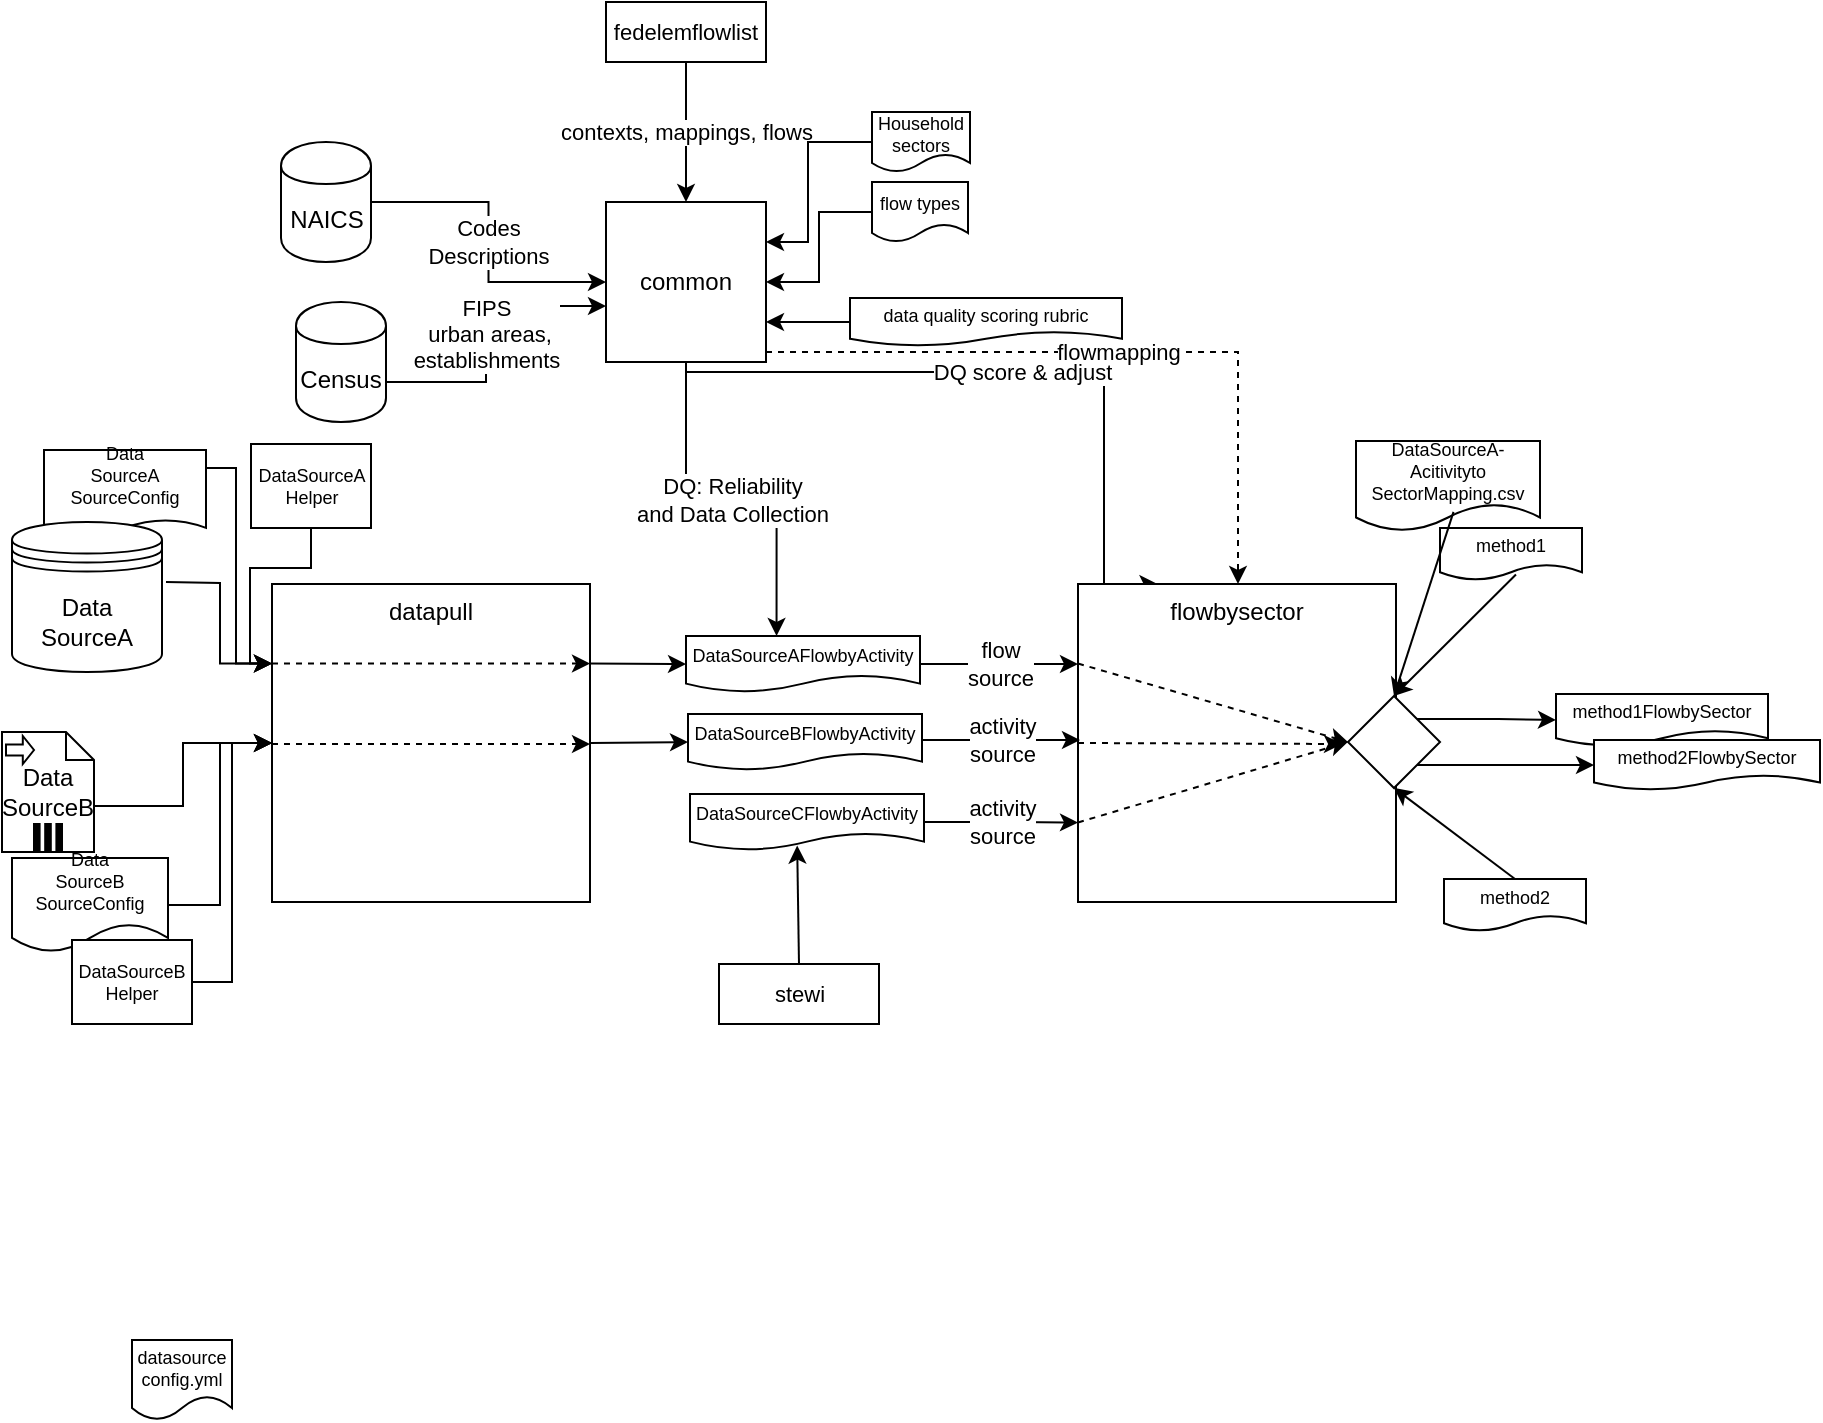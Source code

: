 <mxfile version="13.5.5" type="device"><diagram id="HvXo7RwUKjI39qojTFpH" name="Page-1"><mxGraphModel dx="880" dy="512" grid="0" gridSize="10" guides="1" tooltips="1" connect="1" arrows="1" fold="1" page="1" pageScale="1" pageWidth="1100" pageHeight="850" math="0" shadow="0"><root><mxCell id="0"/><mxCell id="RSyxJ2gmgOk9KnNtudop-80" value="metadata" visible="0" parent="0"/><mxCell id="RSyxJ2gmgOk9KnNtudop-147" value="" style="endArrow=classic;html=1;exitX=1;exitY=0.75;exitDx=0;exitDy=0;entryX=0;entryY=0.25;entryDx=0;entryDy=0;" edge="1" parent="RSyxJ2gmgOk9KnNtudop-80" target="RSyxJ2gmgOk9KnNtudop-149"><mxGeometry width="50" height="50" relative="1" as="geometry"><mxPoint x="200" y="388" as="sourcePoint"/><mxPoint x="240" y="331" as="targetPoint"/></mxGeometry></mxCell><mxCell id="RSyxJ2gmgOk9KnNtudop-148" style="edgeStyle=orthogonalEdgeStyle;rounded=0;orthogonalLoop=1;jettySize=auto;html=1;exitX=1;exitY=0.5;exitDx=0;exitDy=0;entryX=0.5;entryY=0;entryDx=0;entryDy=0;" edge="1" parent="RSyxJ2gmgOk9KnNtudop-80" source="RSyxJ2gmgOk9KnNtudop-149" target="RSyxJ2gmgOk9KnNtudop-154"><mxGeometry relative="1" as="geometry"><mxPoint x="245" y="719" as="targetPoint"/><Array as="points"><mxPoint x="245" y="338"/></Array></mxGeometry></mxCell><mxCell id="RSyxJ2gmgOk9KnNtudop-149" value="metadata.json" style="shape=document;whiteSpace=wrap;html=1;boundedLbl=1;fontSize=9;" vertex="1" parent="RSyxJ2gmgOk9KnNtudop-80"><mxGeometry x="215" y="318" width="60" height="40" as="geometry"/></mxCell><mxCell id="RSyxJ2gmgOk9KnNtudop-150" value="" style="endArrow=classic;html=1;exitX=1;exitY=0.75;exitDx=0;exitDy=0;entryX=0;entryY=0.25;entryDx=0;entryDy=0;" edge="1" parent="RSyxJ2gmgOk9KnNtudop-80" target="RSyxJ2gmgOk9KnNtudop-151"><mxGeometry width="50" height="50" relative="1" as="geometry"><mxPoint x="200" y="442" as="sourcePoint"/><mxPoint x="240" y="443" as="targetPoint"/></mxGeometry></mxCell><mxCell id="RSyxJ2gmgOk9KnNtudop-151" value="metadata.json" style="shape=document;whiteSpace=wrap;html=1;boundedLbl=1;fontSize=9;" vertex="1" parent="RSyxJ2gmgOk9KnNtudop-80"><mxGeometry x="215" y="430" width="60" height="40" as="geometry"/></mxCell><mxCell id="RSyxJ2gmgOk9KnNtudop-152" value="" style="endArrow=classic;html=1;exitX=1;exitY=0.75;exitDx=0;exitDy=0;entryX=0;entryY=0.25;entryDx=0;entryDy=0;" edge="1" parent="RSyxJ2gmgOk9KnNtudop-80" target="RSyxJ2gmgOk9KnNtudop-153"><mxGeometry width="50" height="50" relative="1" as="geometry"><mxPoint x="200" y="609" as="sourcePoint"/><mxPoint x="240" y="610" as="targetPoint"/></mxGeometry></mxCell><mxCell id="RSyxJ2gmgOk9KnNtudop-153" value="metadata.json" style="shape=document;whiteSpace=wrap;html=1;boundedLbl=1;fontSize=9;" vertex="1" parent="RSyxJ2gmgOk9KnNtudop-80"><mxGeometry x="215" y="597" width="60" height="40" as="geometry"/></mxCell><mxCell id="RSyxJ2gmgOk9KnNtudop-154" value="sourcecatalog.yml" style="shape=document;whiteSpace=wrap;html=1;boundedLbl=1;fontSize=9;" vertex="1" parent="RSyxJ2gmgOk9KnNtudop-80"><mxGeometry x="206.5" y="655" width="77" height="40" as="geometry"/></mxCell><mxCell id="1" parent="0"/><mxCell id="D3Uim407w7zxOrBkIjUw-3" value="" style="edgeStyle=orthogonalEdgeStyle;rounded=0;orthogonalLoop=1;jettySize=auto;html=1;entryX=0;entryY=0.25;entryDx=0;entryDy=0;" parent="1" target="D3Uim407w7zxOrBkIjUw-4" edge="1"><mxGeometry relative="1" as="geometry"><mxPoint x="170" y="310" as="targetPoint"/><mxPoint x="90" y="310" as="sourcePoint"/></mxGeometry></mxCell><mxCell id="D3Uim407w7zxOrBkIjUw-4" value="&lt;span style=&quot;background-color: rgb(255 , 255 , 255)&quot;&gt;datapull&lt;br&gt;&lt;br&gt;&lt;/span&gt;" style="whiteSpace=wrap;html=1;aspect=fixed;verticalAlign=top;" parent="1" vertex="1"><mxGeometry x="143" y="311" width="159" height="159" as="geometry"/></mxCell><mxCell id="D3Uim407w7zxOrBkIjUw-5" value="" style="endArrow=classic;html=1;exitX=1;exitY=0.25;exitDx=0;exitDy=0;entryX=0;entryY=0.5;entryDx=0;entryDy=0;" parent="1" source="D3Uim407w7zxOrBkIjUw-4" target="D3Uim407w7zxOrBkIjUw-63" edge="1"><mxGeometry width="50" height="50" relative="1" as="geometry"><mxPoint x="190" y="321" as="sourcePoint"/><mxPoint x="310" y="310" as="targetPoint"/></mxGeometry></mxCell><mxCell id="D3Uim407w7zxOrBkIjUw-11" value="method1" style="shape=document;whiteSpace=wrap;html=1;boundedLbl=1;fontSize=9;" parent="1" vertex="1"><mxGeometry x="727" y="283" width="71" height="26" as="geometry"/></mxCell><mxCell id="7BGfKjQ7_wsdraPpQlyY-3" value="" style="edgeStyle=orthogonalEdgeStyle;rounded=0;orthogonalLoop=1;jettySize=auto;html=1;entryX=0;entryY=0.25;entryDx=0;entryDy=0;exitX=1;exitY=0.5;exitDx=0;exitDy=0;" parent="1" source="D3Uim407w7zxOrBkIjUw-14" target="D3Uim407w7zxOrBkIjUw-4" edge="1"><mxGeometry relative="1" as="geometry"><Array as="points"><mxPoint x="125" y="253"/><mxPoint x="125" y="351"/></Array></mxGeometry></mxCell><mxCell id="D3Uim407w7zxOrBkIjUw-14" value="&lt;div&gt;Data&lt;/div&gt;&lt;div&gt;SourceA&lt;/div&gt;&lt;div&gt;SourceConfig&lt;/div&gt;&lt;div&gt;&lt;br&gt;&lt;/div&gt;" style="shape=document;whiteSpace=wrap;html=1;boundedLbl=1;fontSize=9;size=0.189;" parent="1" vertex="1"><mxGeometry x="29" y="244" width="81" height="43" as="geometry"/></mxCell><mxCell id="qr6_IAVdTmFMt9bSi7bN-7" value="DQ: Reliability&lt;br&gt;and Data Collection" style="edgeStyle=orthogonalEdgeStyle;rounded=0;orthogonalLoop=1;jettySize=auto;html=1;entryX=0.387;entryY=0;entryDx=0;entryDy=0;entryPerimeter=0;" parent="1" source="D3Uim407w7zxOrBkIjUw-19" target="D3Uim407w7zxOrBkIjUw-63" edge="1"><mxGeometry relative="1" as="geometry"><mxPoint x="350" y="270" as="targetPoint"/></mxGeometry></mxCell><mxCell id="RSyxJ2gmgOk9KnNtudop-193" value="flowmapping" style="edgeStyle=orthogonalEdgeStyle;rounded=0;orthogonalLoop=1;jettySize=auto;html=1;dashed=1;" edge="1" parent="1" source="D3Uim407w7zxOrBkIjUw-19" target="D3Uim407w7zxOrBkIjUw-47"><mxGeometry relative="1" as="geometry"><Array as="points"><mxPoint x="626" y="195"/></Array></mxGeometry></mxCell><mxCell id="D3Uim407w7zxOrBkIjUw-19" value="common" style="whiteSpace=wrap;html=1;aspect=fixed;" parent="1" vertex="1"><mxGeometry x="310" y="120" width="80" height="80" as="geometry"/></mxCell><mxCell id="D3Uim407w7zxOrBkIjUw-30" value="Codes&lt;br&gt;Descriptions" style="edgeStyle=orthogonalEdgeStyle;rounded=0;orthogonalLoop=1;jettySize=auto;html=1;fontSize=11;" parent="1" source="D3Uim407w7zxOrBkIjUw-20" target="D3Uim407w7zxOrBkIjUw-19" edge="1"><mxGeometry relative="1" as="geometry"/></mxCell><mxCell id="D3Uim407w7zxOrBkIjUw-20" value="NAICS" style="shape=cylinder;whiteSpace=wrap;html=1;boundedLbl=1;backgroundOutline=1;" parent="1" vertex="1"><mxGeometry x="147.5" y="90" width="45" height="60" as="geometry"/></mxCell><mxCell id="D3Uim407w7zxOrBkIjUw-23" value="contexts, mappings, flows" style="edgeStyle=orthogonalEdgeStyle;rounded=0;orthogonalLoop=1;jettySize=auto;html=1;fontSize=11;" parent="1" source="D3Uim407w7zxOrBkIjUw-22" target="D3Uim407w7zxOrBkIjUw-19" edge="1"><mxGeometry relative="1" as="geometry"/></mxCell><mxCell id="D3Uim407w7zxOrBkIjUw-22" value="fedelemflowlist" style="rounded=0;whiteSpace=wrap;html=1;fontSize=11;" parent="1" vertex="1"><mxGeometry x="310" y="20" width="80" height="30" as="geometry"/></mxCell><mxCell id="D3Uim407w7zxOrBkIjUw-27" value="DQ score &amp;amp; adjust" style="edgeStyle=orthogonalEdgeStyle;rounded=0;orthogonalLoop=1;jettySize=auto;html=1;fontSize=11;startArrow=classic;startFill=1;endArrow=none;endFill=0;exitX=0.25;exitY=0;exitDx=0;exitDy=0;" parent="1" source="D3Uim407w7zxOrBkIjUw-47" target="D3Uim407w7zxOrBkIjUw-19" edge="1"><mxGeometry relative="1" as="geometry"><Array as="points"><mxPoint x="559" y="311"/><mxPoint x="559" y="205"/><mxPoint x="350" y="205"/></Array><mxPoint as="offset"/><mxPoint x="527" y="293" as="sourcePoint"/></mxGeometry></mxCell><mxCell id="7BGfKjQ7_wsdraPpQlyY-4" value="" style="edgeStyle=orthogonalEdgeStyle;rounded=0;orthogonalLoop=1;jettySize=auto;html=1;" parent="1" source="D3Uim407w7zxOrBkIjUw-24" target="D3Uim407w7zxOrBkIjUw-19" edge="1"><mxGeometry relative="1" as="geometry"/></mxCell><mxCell id="D3Uim407w7zxOrBkIjUw-24" value="flow types" style="shape=document;whiteSpace=wrap;html=1;boundedLbl=1;fontSize=9;" parent="1" vertex="1"><mxGeometry x="443" y="110" width="48" height="30" as="geometry"/></mxCell><mxCell id="D3Uim407w7zxOrBkIjUw-36" value="FIPS&lt;br&gt;&amp;nbsp;urban areas,&lt;br&gt;establishments" style="edgeStyle=orthogonalEdgeStyle;rounded=0;orthogonalLoop=1;jettySize=auto;html=1;fontSize=11;" parent="1" source="D3Uim407w7zxOrBkIjUw-34" edge="1"><mxGeometry relative="1" as="geometry"><mxPoint x="310" y="172" as="targetPoint"/><Array as="points"><mxPoint x="250" y="210"/><mxPoint x="250" y="172"/></Array></mxGeometry></mxCell><mxCell id="D3Uim407w7zxOrBkIjUw-34" value="Census" style="shape=cylinder;whiteSpace=wrap;html=1;boundedLbl=1;backgroundOutline=1;" parent="1" vertex="1"><mxGeometry x="155" y="170" width="45" height="60" as="geometry"/></mxCell><mxCell id="D3Uim407w7zxOrBkIjUw-42" value="method1FlowbySector" style="shape=document;whiteSpace=wrap;html=1;boundedLbl=1;fontSize=9;" parent="1" vertex="1"><mxGeometry x="785" y="366" width="106" height="26" as="geometry"/></mxCell><mxCell id="D3Uim407w7zxOrBkIjUw-45" value="" style="edgeStyle=orthogonalEdgeStyle;rounded=0;orthogonalLoop=1;jettySize=auto;html=1;fontSize=11;entryX=0;entryY=0.5;entryDx=0;entryDy=0;exitX=0;exitY=0;exitDx=46;exitDy=37;exitPerimeter=0;" parent="1" target="D3Uim407w7zxOrBkIjUw-4" edge="1" source="qr6_IAVdTmFMt9bSi7bN-9"><mxGeometry relative="1" as="geometry"><mxPoint x="80" y="410" as="sourcePoint"/></mxGeometry></mxCell><mxCell id="RSyxJ2gmgOk9KnNtudop-181" value="" style="edgeStyle=orthogonalEdgeStyle;rounded=0;orthogonalLoop=1;jettySize=auto;html=1;exitX=1;exitY=1;exitDx=0;exitDy=0;" edge="1" parent="1" source="RSyxJ2gmgOk9KnNtudop-186" target="RSyxJ2gmgOk9KnNtudop-156"><mxGeometry relative="1" as="geometry"/></mxCell><mxCell id="D3Uim407w7zxOrBkIjUw-47" value="&lt;div style=&quot;text-align: justify&quot;&gt;&lt;span&gt;flowbysector&lt;/span&gt;&lt;/div&gt;" style="whiteSpace=wrap;html=1;aspect=fixed;verticalAlign=top;" parent="1" vertex="1"><mxGeometry x="546" y="311" width="159" height="159" as="geometry"/></mxCell><mxCell id="D3Uim407w7zxOrBkIjUw-62" value="" style="edgeStyle=orthogonalEdgeStyle;rounded=0;orthogonalLoop=1;jettySize=auto;html=1;fontSize=11;entryX=1;entryY=0.75;entryDx=0;entryDy=0;" parent="1" source="D3Uim407w7zxOrBkIjUw-60" target="D3Uim407w7zxOrBkIjUw-19" edge="1"><mxGeometry relative="1" as="geometry"><mxPoint x="512.5" y="180" as="targetPoint"/></mxGeometry></mxCell><mxCell id="D3Uim407w7zxOrBkIjUw-60" value="data quality scoring rubric" style="shape=document;whiteSpace=wrap;html=1;boundedLbl=1;fontSize=9;" parent="1" vertex="1"><mxGeometry x="432" y="168" width="136" height="24" as="geometry"/></mxCell><mxCell id="D3Uim407w7zxOrBkIjUw-65" value="&amp;nbsp;flow&amp;nbsp;&lt;br&gt;source" style="edgeStyle=orthogonalEdgeStyle;rounded=0;orthogonalLoop=1;jettySize=auto;html=1;fontSize=11;" parent="1" source="D3Uim407w7zxOrBkIjUw-63" edge="1"><mxGeometry relative="1" as="geometry"><mxPoint x="546" y="351" as="targetPoint"/><Array as="points"><mxPoint x="520" y="351"/></Array></mxGeometry></mxCell><mxCell id="D3Uim407w7zxOrBkIjUw-63" value="DataSourceAFlowbyActivity" style="shape=document;whiteSpace=wrap;html=1;boundedLbl=1;fontSize=9;" parent="1" vertex="1"><mxGeometry x="350" y="337" width="117" height="28" as="geometry"/></mxCell><mxCell id="7BGfKjQ7_wsdraPpQlyY-2" value="" style="edgeStyle=orthogonalEdgeStyle;rounded=0;orthogonalLoop=1;jettySize=auto;html=1;" parent="1" source="D3Uim407w7zxOrBkIjUw-72" target="D3Uim407w7zxOrBkIjUw-4" edge="1"><mxGeometry relative="1" as="geometry"><mxPoint x="115" y="430" as="targetPoint"/></mxGeometry></mxCell><mxCell id="D3Uim407w7zxOrBkIjUw-72" value="&lt;div&gt;Data&lt;/div&gt;&lt;div&gt;SourceB&lt;/div&gt;&lt;div&gt;SourceConfig&lt;/div&gt;&lt;div&gt;&lt;br&gt;&lt;/div&gt;" style="shape=document;whiteSpace=wrap;html=1;boundedLbl=1;fontSize=9;" parent="1" vertex="1"><mxGeometry x="13" y="448" width="78" height="47" as="geometry"/></mxCell><mxCell id="D3Uim407w7zxOrBkIjUw-80" value="" style="endArrow=classic;html=1;fontSize=11;exitX=0.535;exitY=0.894;exitDx=0;exitDy=0;exitPerimeter=0;entryX=0.5;entryY=0;entryDx=0;entryDy=0;" parent="1" source="D3Uim407w7zxOrBkIjUw-11" target="RSyxJ2gmgOk9KnNtudop-186" edge="1"><mxGeometry width="50" height="50" relative="1" as="geometry"><mxPoint x="237.5" y="290" as="sourcePoint"/><mxPoint x="287.5" y="240" as="targetPoint"/></mxGeometry></mxCell><mxCell id="7BGfKjQ7_wsdraPpQlyY-25" value="datasource&lt;br&gt;config.yml" style="shape=document;whiteSpace=wrap;html=1;boundedLbl=1;fontSize=9;" parent="1" vertex="1"><mxGeometry x="73" y="689" width="50" height="40" as="geometry"/></mxCell><mxCell id="msiL61Toq_dsOWi09iX--1" value="Household sectors" style="shape=document;whiteSpace=wrap;html=1;boundedLbl=1;fontSize=9;" parent="1" vertex="1"><mxGeometry x="443" y="75" width="49" height="30" as="geometry"/></mxCell><mxCell id="msiL61Toq_dsOWi09iX--2" value="" style="edgeStyle=orthogonalEdgeStyle;rounded=0;orthogonalLoop=1;jettySize=auto;html=1;exitX=0;exitY=0.5;exitDx=0;exitDy=0;entryX=1;entryY=0.25;entryDx=0;entryDy=0;" parent="1" source="msiL61Toq_dsOWi09iX--1" target="D3Uim407w7zxOrBkIjUw-19" edge="1"><mxGeometry relative="1" as="geometry"><mxPoint x="453" y="135" as="sourcePoint"/><mxPoint x="400" y="170" as="targetPoint"/><Array as="points"><mxPoint x="411" y="90"/><mxPoint x="411" y="140"/></Array></mxGeometry></mxCell><mxCell id="msiL61Toq_dsOWi09iX--8" value="stewi" style="rounded=0;whiteSpace=wrap;html=1;fontSize=11;" parent="1" vertex="1"><mxGeometry x="366.5" y="501" width="80" height="30" as="geometry"/></mxCell><mxCell id="qr6_IAVdTmFMt9bSi7bN-8" value="&lt;span style=&quot;white-space: normal&quot;&gt;Data&lt;br&gt;SourceA&lt;/span&gt;" style="shape=datastore;whiteSpace=wrap;html=1;" parent="1" vertex="1"><mxGeometry x="13" y="280" width="75" height="75" as="geometry"/></mxCell><mxCell id="qr6_IAVdTmFMt9bSi7bN-9" value="&lt;span style=&quot;white-space: normal&quot;&gt;Data&lt;br&gt;SourceB&lt;/span&gt;" style="shape=note;whiteSpace=wrap;size=14;html=1;" parent="1" vertex="1"><mxGeometry x="8" y="385" width="46" height="60" as="geometry"/></mxCell><mxCell id="qr6_IAVdTmFMt9bSi7bN-10" value="" style="html=1;shape=singleArrow;arrowWidth=0.4;arrowSize=0.4;outlineConnect=0;" parent="qr6_IAVdTmFMt9bSi7bN-9" vertex="1"><mxGeometry width="14" height="14" relative="1" as="geometry"><mxPoint x="2" y="2" as="offset"/></mxGeometry></mxCell><mxCell id="qr6_IAVdTmFMt9bSi7bN-11" value="" style="html=1;whiteSpace=wrap;shape=parallelMarker;outlineConnect=0;" parent="qr6_IAVdTmFMt9bSi7bN-9" vertex="1"><mxGeometry x="0.5" y="1" width="14" height="14" relative="1" as="geometry"><mxPoint x="-7" y="-14" as="offset"/></mxGeometry></mxCell><mxCell id="X8WEnr1oNpA5lgLWKSMW-6" value="&lt;font style=&quot;font-size: 9px&quot;&gt;DataSourceA-Acitivityto&lt;br&gt;Sector&lt;/font&gt;Mapping.csv" style="shape=document;whiteSpace=wrap;html=1;boundedLbl=1;fontSize=9;" parent="1" vertex="1"><mxGeometry x="685" y="239.5" width="92" height="45" as="geometry"/></mxCell><mxCell id="X8WEnr1oNpA5lgLWKSMW-12" value="" style="endArrow=classic;html=1;fontSize=9;exitX=0.53;exitY=0.787;exitDx=0;exitDy=0;entryX=0.5;entryY=0;entryDx=0;entryDy=0;exitPerimeter=0;" parent="1" source="X8WEnr1oNpA5lgLWKSMW-6" target="RSyxJ2gmgOk9KnNtudop-186" edge="1"><mxGeometry width="50" height="50" relative="1" as="geometry"><mxPoint x="335" y="386.5" as="sourcePoint"/><mxPoint x="546" y="351" as="targetPoint"/></mxGeometry></mxCell><mxCell id="RSyxJ2gmgOk9KnNtudop-157" value="" style="edgeStyle=orthogonalEdgeStyle;rounded=0;orthogonalLoop=1;jettySize=auto;html=1;entryX=0;entryY=0.25;entryDx=0;entryDy=0;" edge="1" parent="1" source="RSyxJ2gmgOk9KnNtudop-155" target="D3Uim407w7zxOrBkIjUw-4"><mxGeometry relative="1" as="geometry"><Array as="points"><mxPoint x="163" y="303"/><mxPoint x="132" y="303"/><mxPoint x="132" y="351"/></Array></mxGeometry></mxCell><mxCell id="RSyxJ2gmgOk9KnNtudop-155" value="&lt;div&gt;DataSourceA&lt;/div&gt;&lt;div&gt;Helper&lt;/div&gt;" style="shape=document;whiteSpace=wrap;html=1;boundedLbl=1;fontSize=9;size=0;" vertex="1" parent="1"><mxGeometry x="132.5" y="241" width="60" height="42" as="geometry"/></mxCell><mxCell id="RSyxJ2gmgOk9KnNtudop-156" value="method2FlowbySector" style="shape=document;whiteSpace=wrap;html=1;boundedLbl=1;fontSize=9;" vertex="1" parent="1"><mxGeometry x="804" y="389" width="113" height="25" as="geometry"/></mxCell><mxCell id="RSyxJ2gmgOk9KnNtudop-162" style="edgeStyle=orthogonalEdgeStyle;rounded=0;orthogonalLoop=1;jettySize=auto;html=1;entryX=0;entryY=0.5;entryDx=0;entryDy=0;" edge="1" parent="1" source="RSyxJ2gmgOk9KnNtudop-161" target="D3Uim407w7zxOrBkIjUw-4"><mxGeometry relative="1" as="geometry"/></mxCell><mxCell id="RSyxJ2gmgOk9KnNtudop-161" value="&lt;div&gt;DataSourceB&lt;/div&gt;&lt;div&gt;&lt;span&gt;Helper&lt;/span&gt;&lt;br&gt;&lt;/div&gt;" style="shape=document;whiteSpace=wrap;html=1;boundedLbl=1;fontSize=9;size=0;" vertex="1" parent="1"><mxGeometry x="43" y="489" width="60" height="42" as="geometry"/></mxCell><mxCell id="RSyxJ2gmgOk9KnNtudop-164" value="" style="endArrow=classic;html=1;entryX=0;entryY=0.5;entryDx=0;entryDy=0;exitX=1;exitY=0.5;exitDx=0;exitDy=0;" edge="1" parent="1" target="RSyxJ2gmgOk9KnNtudop-166" source="D3Uim407w7zxOrBkIjUw-4"><mxGeometry width="50" height="50" relative="1" as="geometry"><mxPoint x="318" y="401" as="sourcePoint"/><mxPoint x="311" y="348" as="targetPoint"/></mxGeometry></mxCell><mxCell id="RSyxJ2gmgOk9KnNtudop-165" value="activity&lt;br&gt;source" style="edgeStyle=orthogonalEdgeStyle;rounded=0;orthogonalLoop=1;jettySize=auto;html=1;fontSize=11;" edge="1" parent="1" source="RSyxJ2gmgOk9KnNtudop-166"><mxGeometry relative="1" as="geometry"><mxPoint x="547" y="389" as="targetPoint"/><Array as="points"><mxPoint x="521" y="389"/></Array></mxGeometry></mxCell><mxCell id="RSyxJ2gmgOk9KnNtudop-166" value="DataSourceBFlowbyActivity" style="shape=document;whiteSpace=wrap;html=1;boundedLbl=1;fontSize=9;" vertex="1" parent="1"><mxGeometry x="351" y="376" width="117" height="28" as="geometry"/></mxCell><mxCell id="RSyxJ2gmgOk9KnNtudop-170" value="" style="endArrow=classic;html=1;entryX=1;entryY=0.25;entryDx=0;entryDy=0;exitX=0;exitY=0.25;exitDx=0;exitDy=0;dashed=1;" edge="1" parent="1" source="D3Uim407w7zxOrBkIjUw-4" target="D3Uim407w7zxOrBkIjUw-4"><mxGeometry width="50" height="50" relative="1" as="geometry"><mxPoint x="144" y="375" as="sourcePoint"/><mxPoint x="194" y="325" as="targetPoint"/></mxGeometry></mxCell><mxCell id="RSyxJ2gmgOk9KnNtudop-171" value="" style="endArrow=classic;html=1;dashed=1;" edge="1" parent="1"><mxGeometry width="50" height="50" relative="1" as="geometry"><mxPoint x="143" y="391" as="sourcePoint"/><mxPoint x="302" y="391" as="targetPoint"/></mxGeometry></mxCell><mxCell id="RSyxJ2gmgOk9KnNtudop-174" value="" style="endArrow=classic;html=1;entryX=0.458;entryY=0.921;entryDx=0;entryDy=0;exitX=0.5;exitY=0;exitDx=0;exitDy=0;entryPerimeter=0;" edge="1" parent="1" target="RSyxJ2gmgOk9KnNtudop-176" source="msiL61Toq_dsOWi09iX--8"><mxGeometry width="50" height="50" relative="1" as="geometry"><mxPoint x="318" y="440" as="sourcePoint"/><mxPoint x="312" y="397" as="targetPoint"/></mxGeometry></mxCell><mxCell id="RSyxJ2gmgOk9KnNtudop-176" value="DataSourceCFlowbyActivity" style="shape=document;whiteSpace=wrap;html=1;boundedLbl=1;fontSize=9;" vertex="1" parent="1"><mxGeometry x="352" y="416" width="117" height="28" as="geometry"/></mxCell><mxCell id="RSyxJ2gmgOk9KnNtudop-179" value="activity&lt;br&gt;source" style="edgeStyle=orthogonalEdgeStyle;rounded=0;orthogonalLoop=1;jettySize=auto;html=1;fontSize=11;entryX=0;entryY=0.75;entryDx=0;entryDy=0;exitX=1;exitY=0.5;exitDx=0;exitDy=0;" edge="1" parent="1" source="RSyxJ2gmgOk9KnNtudop-176" target="D3Uim407w7zxOrBkIjUw-47"><mxGeometry relative="1" as="geometry"><mxPoint x="557" y="399" as="targetPoint"/><mxPoint x="478" y="399" as="sourcePoint"/></mxGeometry></mxCell><mxCell id="RSyxJ2gmgOk9KnNtudop-187" value="" style="endArrow=classic;html=1;exitX=0;exitY=0.25;exitDx=0;exitDy=0;entryX=0;entryY=0.5;entryDx=0;entryDy=0;dashed=1;" edge="1" parent="1" source="D3Uim407w7zxOrBkIjUw-47" target="RSyxJ2gmgOk9KnNtudop-186"><mxGeometry width="50" height="50" relative="1" as="geometry"><mxPoint x="557" y="399" as="sourcePoint"/><mxPoint x="607" y="349" as="targetPoint"/></mxGeometry></mxCell><mxCell id="RSyxJ2gmgOk9KnNtudop-188" value="" style="endArrow=classic;html=1;exitX=0;exitY=0.5;exitDx=0;exitDy=0;dashed=1;" edge="1" parent="1" source="D3Uim407w7zxOrBkIjUw-47"><mxGeometry width="50" height="50" relative="1" as="geometry"><mxPoint x="556" y="360.75" as="sourcePoint"/><mxPoint x="678" y="391" as="targetPoint"/></mxGeometry></mxCell><mxCell id="RSyxJ2gmgOk9KnNtudop-189" value="" style="endArrow=classic;html=1;exitX=0;exitY=0.75;exitDx=0;exitDy=0;dashed=1;entryX=0;entryY=0.5;entryDx=0;entryDy=0;" edge="1" parent="1" source="D3Uim407w7zxOrBkIjUw-47" target="RSyxJ2gmgOk9KnNtudop-186"><mxGeometry width="50" height="50" relative="1" as="geometry"><mxPoint x="556" y="400.5" as="sourcePoint"/><mxPoint x="613" y="395" as="targetPoint"/></mxGeometry></mxCell><mxCell id="RSyxJ2gmgOk9KnNtudop-190" value="method2" style="shape=document;whiteSpace=wrap;html=1;boundedLbl=1;fontSize=9;" vertex="1" parent="1"><mxGeometry x="729" y="458.5" width="71" height="26" as="geometry"/></mxCell><mxCell id="RSyxJ2gmgOk9KnNtudop-194" value="" style="edgeStyle=orthogonalEdgeStyle;rounded=0;orthogonalLoop=1;jettySize=auto;html=1;entryX=0;entryY=0.5;entryDx=0;entryDy=0;exitX=1;exitY=0;exitDx=0;exitDy=0;" edge="1" parent="1" source="RSyxJ2gmgOk9KnNtudop-186" target="D3Uim407w7zxOrBkIjUw-42"><mxGeometry relative="1" as="geometry"/></mxCell><mxCell id="RSyxJ2gmgOk9KnNtudop-186" value="" style="rhombus;whiteSpace=wrap;html=1;" vertex="1" parent="1"><mxGeometry x="681" y="367" width="46" height="46" as="geometry"/></mxCell><mxCell id="RSyxJ2gmgOk9KnNtudop-195" value="" style="endArrow=classic;html=1;fontSize=11;exitX=0.5;exitY=0;exitDx=0;exitDy=0;entryX=0.5;entryY=1;entryDx=0;entryDy=0;" edge="1" parent="1" source="RSyxJ2gmgOk9KnNtudop-190" target="RSyxJ2gmgOk9KnNtudop-186"><mxGeometry width="50" height="50" relative="1" as="geometry"><mxPoint x="780.985" y="289.244" as="sourcePoint"/><mxPoint x="714" y="377" as="targetPoint"/></mxGeometry></mxCell></root></mxGraphModel></diagram></mxfile>